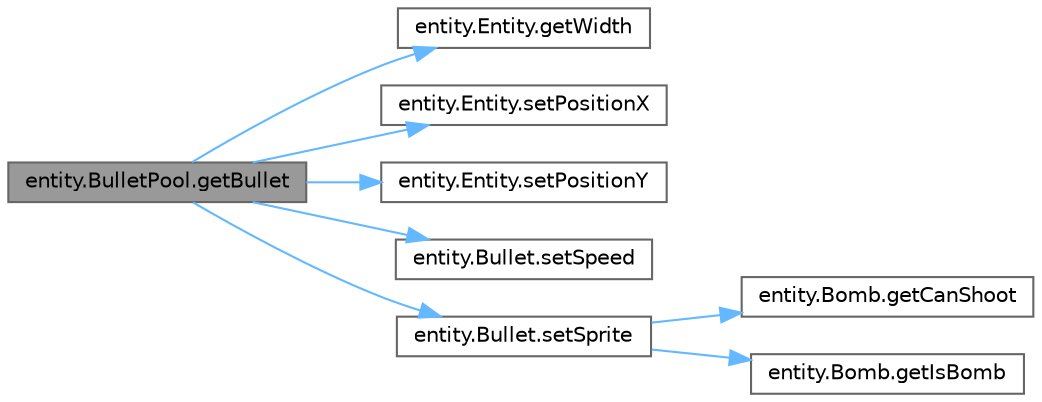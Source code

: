 digraph "entity.BulletPool.getBullet"
{
 // LATEX_PDF_SIZE
  bgcolor="transparent";
  edge [fontname=Helvetica,fontsize=10,labelfontname=Helvetica,labelfontsize=10];
  node [fontname=Helvetica,fontsize=10,shape=box,height=0.2,width=0.4];
  rankdir="LR";
  Node1 [id="Node000001",label="entity.BulletPool.getBullet",height=0.2,width=0.4,color="gray40", fillcolor="grey60", style="filled", fontcolor="black",tooltip="Returns a bullet from the pool if one is available, a new one if there isn't."];
  Node1 -> Node2 [id="edge1_Node000001_Node000002",color="steelblue1",style="solid",tooltip=" "];
  Node2 [id="Node000002",label="entity.Entity.getWidth",height=0.2,width=0.4,color="grey40", fillcolor="white", style="filled",URL="$classentity_1_1_entity.html#a9eed63b7e9308461e1af62cabcbe0219",tooltip="Getter for the width of the image associated to the entity."];
  Node1 -> Node3 [id="edge2_Node000001_Node000003",color="steelblue1",style="solid",tooltip=" "];
  Node3 [id="Node000003",label="entity.Entity.setPositionX",height=0.2,width=0.4,color="grey40", fillcolor="white", style="filled",URL="$classentity_1_1_entity.html#a34b1106b5fc108c72ce6083d913e42ed",tooltip="Setter for the X axis position of the entity."];
  Node1 -> Node4 [id="edge3_Node000001_Node000004",color="steelblue1",style="solid",tooltip=" "];
  Node4 [id="Node000004",label="entity.Entity.setPositionY",height=0.2,width=0.4,color="grey40", fillcolor="white", style="filled",URL="$classentity_1_1_entity.html#ac88ed00a2aee4a591913edb6e596b114",tooltip="Setter for the Y axis position of the entity."];
  Node1 -> Node5 [id="edge4_Node000001_Node000005",color="steelblue1",style="solid",tooltip=" "];
  Node5 [id="Node000005",label="entity.Bullet.setSpeed",height=0.2,width=0.4,color="grey40", fillcolor="white", style="filled",URL="$classentity_1_1_bullet.html#a59bdfb1e41a99260374b3f7b2ea50007",tooltip="Setter of the speed of the bullet."];
  Node1 -> Node6 [id="edge5_Node000001_Node000006",color="steelblue1",style="solid",tooltip=" "];
  Node6 [id="Node000006",label="entity.Bullet.setSprite",height=0.2,width=0.4,color="grey40", fillcolor="white", style="filled",URL="$classentity_1_1_bullet.html#a2aec4db9c13df6487b5221d3cf5fbc7d",tooltip="Sets correct sprite for the bullet, based on speed."];
  Node6 -> Node7 [id="edge6_Node000006_Node000007",color="steelblue1",style="solid",tooltip=" "];
  Node7 [id="Node000007",label="entity.Bomb.getCanShoot",height=0.2,width=0.4,color="grey40", fillcolor="white", style="filled",URL="$classentity_1_1_bomb.html#a8f61c1500609ebfc7a285461ed9e1028",tooltip=" "];
  Node6 -> Node8 [id="edge7_Node000006_Node000008",color="steelblue1",style="solid",tooltip=" "];
  Node8 [id="Node000008",label="entity.Bomb.getIsBomb",height=0.2,width=0.4,color="grey40", fillcolor="white", style="filled",URL="$classentity_1_1_bomb.html#acc740247abbfc0e65202ebbdd984d736",tooltip=" "];
}
